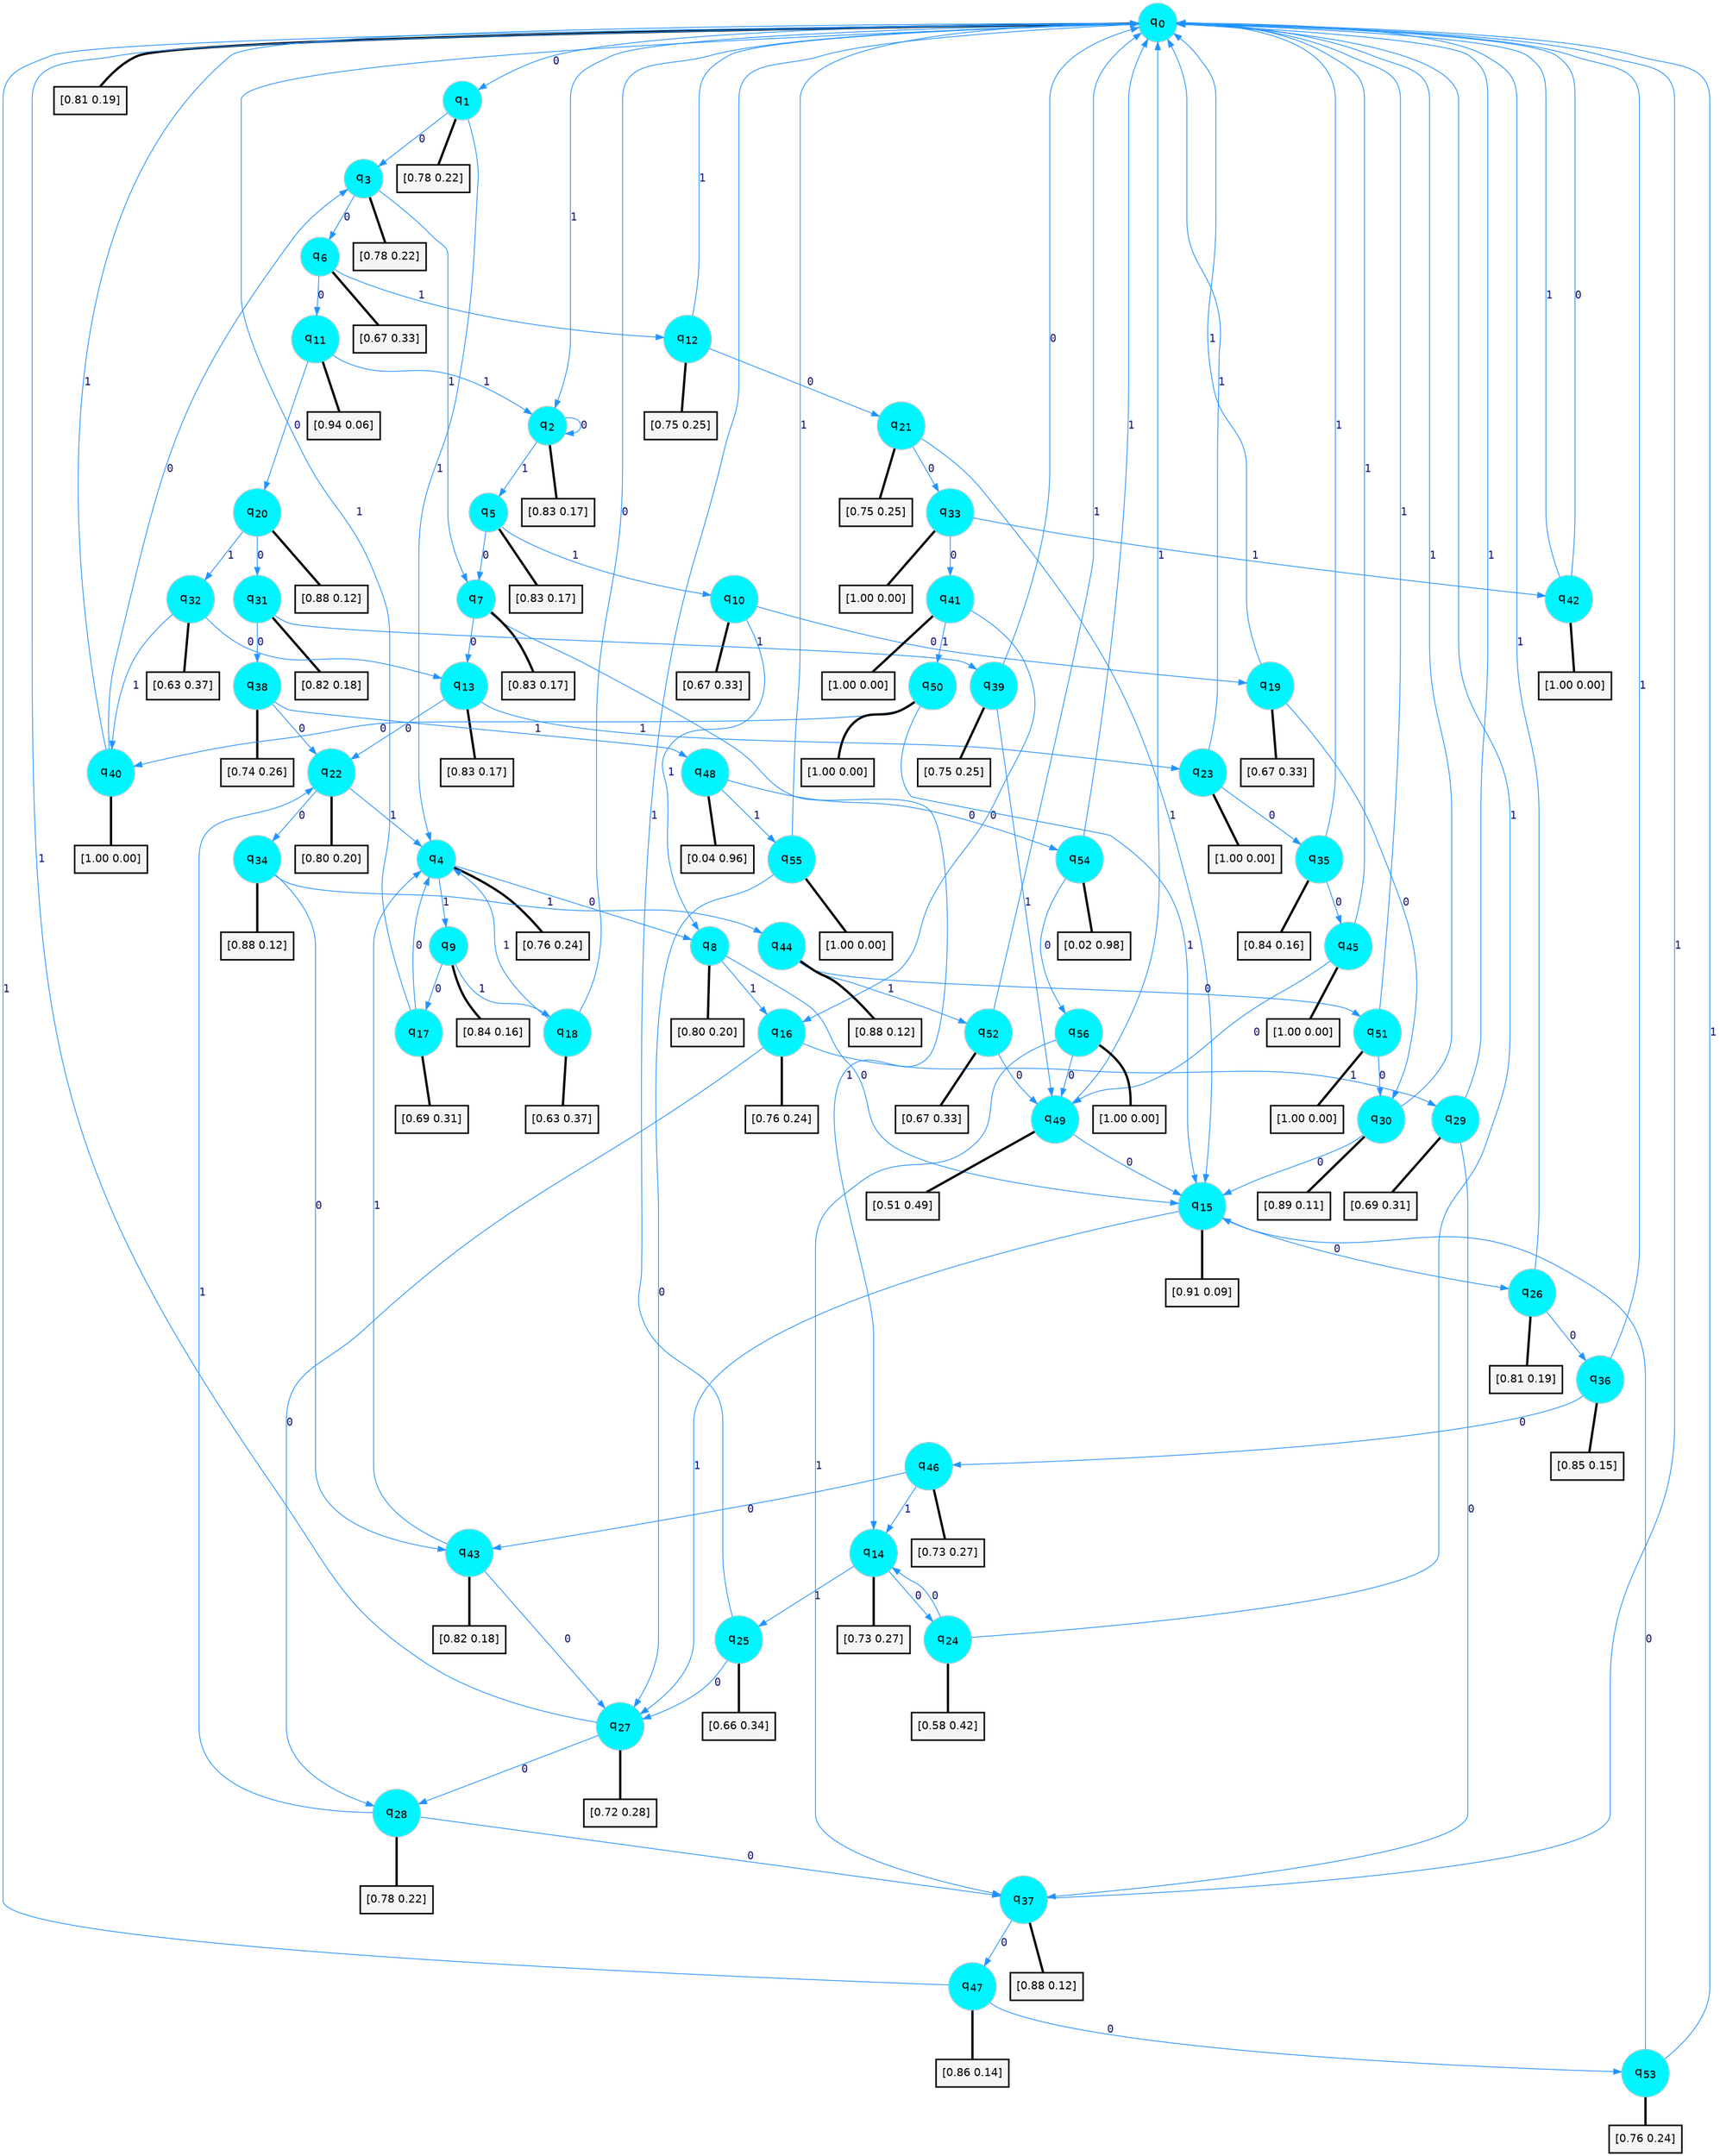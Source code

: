 digraph G {
graph [
bgcolor=transparent, dpi=300, rankdir=TD, size="40,25"];
node [
color=gray, fillcolor=turquoise1, fontcolor=black, fontname=Helvetica, fontsize=16, fontweight=bold, shape=circle, style=filled];
edge [
arrowsize=1, color=dodgerblue1, fontcolor=midnightblue, fontname=courier, fontweight=bold, penwidth=1, style=solid, weight=20];
0[label=<q<SUB>0</SUB>>];
1[label=<q<SUB>1</SUB>>];
2[label=<q<SUB>2</SUB>>];
3[label=<q<SUB>3</SUB>>];
4[label=<q<SUB>4</SUB>>];
5[label=<q<SUB>5</SUB>>];
6[label=<q<SUB>6</SUB>>];
7[label=<q<SUB>7</SUB>>];
8[label=<q<SUB>8</SUB>>];
9[label=<q<SUB>9</SUB>>];
10[label=<q<SUB>10</SUB>>];
11[label=<q<SUB>11</SUB>>];
12[label=<q<SUB>12</SUB>>];
13[label=<q<SUB>13</SUB>>];
14[label=<q<SUB>14</SUB>>];
15[label=<q<SUB>15</SUB>>];
16[label=<q<SUB>16</SUB>>];
17[label=<q<SUB>17</SUB>>];
18[label=<q<SUB>18</SUB>>];
19[label=<q<SUB>19</SUB>>];
20[label=<q<SUB>20</SUB>>];
21[label=<q<SUB>21</SUB>>];
22[label=<q<SUB>22</SUB>>];
23[label=<q<SUB>23</SUB>>];
24[label=<q<SUB>24</SUB>>];
25[label=<q<SUB>25</SUB>>];
26[label=<q<SUB>26</SUB>>];
27[label=<q<SUB>27</SUB>>];
28[label=<q<SUB>28</SUB>>];
29[label=<q<SUB>29</SUB>>];
30[label=<q<SUB>30</SUB>>];
31[label=<q<SUB>31</SUB>>];
32[label=<q<SUB>32</SUB>>];
33[label=<q<SUB>33</SUB>>];
34[label=<q<SUB>34</SUB>>];
35[label=<q<SUB>35</SUB>>];
36[label=<q<SUB>36</SUB>>];
37[label=<q<SUB>37</SUB>>];
38[label=<q<SUB>38</SUB>>];
39[label=<q<SUB>39</SUB>>];
40[label=<q<SUB>40</SUB>>];
41[label=<q<SUB>41</SUB>>];
42[label=<q<SUB>42</SUB>>];
43[label=<q<SUB>43</SUB>>];
44[label=<q<SUB>44</SUB>>];
45[label=<q<SUB>45</SUB>>];
46[label=<q<SUB>46</SUB>>];
47[label=<q<SUB>47</SUB>>];
48[label=<q<SUB>48</SUB>>];
49[label=<q<SUB>49</SUB>>];
50[label=<q<SUB>50</SUB>>];
51[label=<q<SUB>51</SUB>>];
52[label=<q<SUB>52</SUB>>];
53[label=<q<SUB>53</SUB>>];
54[label=<q<SUB>54</SUB>>];
55[label=<q<SUB>55</SUB>>];
56[label=<q<SUB>56</SUB>>];
57[label="[0.81 0.19]", shape=box,fontcolor=black, fontname=Helvetica, fontsize=14, penwidth=2, fillcolor=whitesmoke,color=black];
58[label="[0.78 0.22]", shape=box,fontcolor=black, fontname=Helvetica, fontsize=14, penwidth=2, fillcolor=whitesmoke,color=black];
59[label="[0.83 0.17]", shape=box,fontcolor=black, fontname=Helvetica, fontsize=14, penwidth=2, fillcolor=whitesmoke,color=black];
60[label="[0.78 0.22]", shape=box,fontcolor=black, fontname=Helvetica, fontsize=14, penwidth=2, fillcolor=whitesmoke,color=black];
61[label="[0.76 0.24]", shape=box,fontcolor=black, fontname=Helvetica, fontsize=14, penwidth=2, fillcolor=whitesmoke,color=black];
62[label="[0.83 0.17]", shape=box,fontcolor=black, fontname=Helvetica, fontsize=14, penwidth=2, fillcolor=whitesmoke,color=black];
63[label="[0.67 0.33]", shape=box,fontcolor=black, fontname=Helvetica, fontsize=14, penwidth=2, fillcolor=whitesmoke,color=black];
64[label="[0.83 0.17]", shape=box,fontcolor=black, fontname=Helvetica, fontsize=14, penwidth=2, fillcolor=whitesmoke,color=black];
65[label="[0.80 0.20]", shape=box,fontcolor=black, fontname=Helvetica, fontsize=14, penwidth=2, fillcolor=whitesmoke,color=black];
66[label="[0.84 0.16]", shape=box,fontcolor=black, fontname=Helvetica, fontsize=14, penwidth=2, fillcolor=whitesmoke,color=black];
67[label="[0.67 0.33]", shape=box,fontcolor=black, fontname=Helvetica, fontsize=14, penwidth=2, fillcolor=whitesmoke,color=black];
68[label="[0.94 0.06]", shape=box,fontcolor=black, fontname=Helvetica, fontsize=14, penwidth=2, fillcolor=whitesmoke,color=black];
69[label="[0.75 0.25]", shape=box,fontcolor=black, fontname=Helvetica, fontsize=14, penwidth=2, fillcolor=whitesmoke,color=black];
70[label="[0.83 0.17]", shape=box,fontcolor=black, fontname=Helvetica, fontsize=14, penwidth=2, fillcolor=whitesmoke,color=black];
71[label="[0.73 0.27]", shape=box,fontcolor=black, fontname=Helvetica, fontsize=14, penwidth=2, fillcolor=whitesmoke,color=black];
72[label="[0.91 0.09]", shape=box,fontcolor=black, fontname=Helvetica, fontsize=14, penwidth=2, fillcolor=whitesmoke,color=black];
73[label="[0.76 0.24]", shape=box,fontcolor=black, fontname=Helvetica, fontsize=14, penwidth=2, fillcolor=whitesmoke,color=black];
74[label="[0.69 0.31]", shape=box,fontcolor=black, fontname=Helvetica, fontsize=14, penwidth=2, fillcolor=whitesmoke,color=black];
75[label="[0.63 0.37]", shape=box,fontcolor=black, fontname=Helvetica, fontsize=14, penwidth=2, fillcolor=whitesmoke,color=black];
76[label="[0.67 0.33]", shape=box,fontcolor=black, fontname=Helvetica, fontsize=14, penwidth=2, fillcolor=whitesmoke,color=black];
77[label="[0.88 0.12]", shape=box,fontcolor=black, fontname=Helvetica, fontsize=14, penwidth=2, fillcolor=whitesmoke,color=black];
78[label="[0.75 0.25]", shape=box,fontcolor=black, fontname=Helvetica, fontsize=14, penwidth=2, fillcolor=whitesmoke,color=black];
79[label="[0.80 0.20]", shape=box,fontcolor=black, fontname=Helvetica, fontsize=14, penwidth=2, fillcolor=whitesmoke,color=black];
80[label="[1.00 0.00]", shape=box,fontcolor=black, fontname=Helvetica, fontsize=14, penwidth=2, fillcolor=whitesmoke,color=black];
81[label="[0.58 0.42]", shape=box,fontcolor=black, fontname=Helvetica, fontsize=14, penwidth=2, fillcolor=whitesmoke,color=black];
82[label="[0.66 0.34]", shape=box,fontcolor=black, fontname=Helvetica, fontsize=14, penwidth=2, fillcolor=whitesmoke,color=black];
83[label="[0.81 0.19]", shape=box,fontcolor=black, fontname=Helvetica, fontsize=14, penwidth=2, fillcolor=whitesmoke,color=black];
84[label="[0.72 0.28]", shape=box,fontcolor=black, fontname=Helvetica, fontsize=14, penwidth=2, fillcolor=whitesmoke,color=black];
85[label="[0.78 0.22]", shape=box,fontcolor=black, fontname=Helvetica, fontsize=14, penwidth=2, fillcolor=whitesmoke,color=black];
86[label="[0.69 0.31]", shape=box,fontcolor=black, fontname=Helvetica, fontsize=14, penwidth=2, fillcolor=whitesmoke,color=black];
87[label="[0.89 0.11]", shape=box,fontcolor=black, fontname=Helvetica, fontsize=14, penwidth=2, fillcolor=whitesmoke,color=black];
88[label="[0.82 0.18]", shape=box,fontcolor=black, fontname=Helvetica, fontsize=14, penwidth=2, fillcolor=whitesmoke,color=black];
89[label="[0.63 0.37]", shape=box,fontcolor=black, fontname=Helvetica, fontsize=14, penwidth=2, fillcolor=whitesmoke,color=black];
90[label="[1.00 0.00]", shape=box,fontcolor=black, fontname=Helvetica, fontsize=14, penwidth=2, fillcolor=whitesmoke,color=black];
91[label="[0.88 0.12]", shape=box,fontcolor=black, fontname=Helvetica, fontsize=14, penwidth=2, fillcolor=whitesmoke,color=black];
92[label="[0.84 0.16]", shape=box,fontcolor=black, fontname=Helvetica, fontsize=14, penwidth=2, fillcolor=whitesmoke,color=black];
93[label="[0.85 0.15]", shape=box,fontcolor=black, fontname=Helvetica, fontsize=14, penwidth=2, fillcolor=whitesmoke,color=black];
94[label="[0.88 0.12]", shape=box,fontcolor=black, fontname=Helvetica, fontsize=14, penwidth=2, fillcolor=whitesmoke,color=black];
95[label="[0.74 0.26]", shape=box,fontcolor=black, fontname=Helvetica, fontsize=14, penwidth=2, fillcolor=whitesmoke,color=black];
96[label="[0.75 0.25]", shape=box,fontcolor=black, fontname=Helvetica, fontsize=14, penwidth=2, fillcolor=whitesmoke,color=black];
97[label="[1.00 0.00]", shape=box,fontcolor=black, fontname=Helvetica, fontsize=14, penwidth=2, fillcolor=whitesmoke,color=black];
98[label="[1.00 0.00]", shape=box,fontcolor=black, fontname=Helvetica, fontsize=14, penwidth=2, fillcolor=whitesmoke,color=black];
99[label="[1.00 0.00]", shape=box,fontcolor=black, fontname=Helvetica, fontsize=14, penwidth=2, fillcolor=whitesmoke,color=black];
100[label="[0.82 0.18]", shape=box,fontcolor=black, fontname=Helvetica, fontsize=14, penwidth=2, fillcolor=whitesmoke,color=black];
101[label="[0.88 0.12]", shape=box,fontcolor=black, fontname=Helvetica, fontsize=14, penwidth=2, fillcolor=whitesmoke,color=black];
102[label="[1.00 0.00]", shape=box,fontcolor=black, fontname=Helvetica, fontsize=14, penwidth=2, fillcolor=whitesmoke,color=black];
103[label="[0.73 0.27]", shape=box,fontcolor=black, fontname=Helvetica, fontsize=14, penwidth=2, fillcolor=whitesmoke,color=black];
104[label="[0.86 0.14]", shape=box,fontcolor=black, fontname=Helvetica, fontsize=14, penwidth=2, fillcolor=whitesmoke,color=black];
105[label="[0.04 0.96]", shape=box,fontcolor=black, fontname=Helvetica, fontsize=14, penwidth=2, fillcolor=whitesmoke,color=black];
106[label="[0.51 0.49]", shape=box,fontcolor=black, fontname=Helvetica, fontsize=14, penwidth=2, fillcolor=whitesmoke,color=black];
107[label="[1.00 0.00]", shape=box,fontcolor=black, fontname=Helvetica, fontsize=14, penwidth=2, fillcolor=whitesmoke,color=black];
108[label="[1.00 0.00]", shape=box,fontcolor=black, fontname=Helvetica, fontsize=14, penwidth=2, fillcolor=whitesmoke,color=black];
109[label="[0.67 0.33]", shape=box,fontcolor=black, fontname=Helvetica, fontsize=14, penwidth=2, fillcolor=whitesmoke,color=black];
110[label="[0.76 0.24]", shape=box,fontcolor=black, fontname=Helvetica, fontsize=14, penwidth=2, fillcolor=whitesmoke,color=black];
111[label="[0.02 0.98]", shape=box,fontcolor=black, fontname=Helvetica, fontsize=14, penwidth=2, fillcolor=whitesmoke,color=black];
112[label="[1.00 0.00]", shape=box,fontcolor=black, fontname=Helvetica, fontsize=14, penwidth=2, fillcolor=whitesmoke,color=black];
113[label="[1.00 0.00]", shape=box,fontcolor=black, fontname=Helvetica, fontsize=14, penwidth=2, fillcolor=whitesmoke,color=black];
0->1 [label=0];
0->2 [label=1];
0->57 [arrowhead=none, penwidth=3,color=black];
1->3 [label=0];
1->4 [label=1];
1->58 [arrowhead=none, penwidth=3,color=black];
2->2 [label=0];
2->5 [label=1];
2->59 [arrowhead=none, penwidth=3,color=black];
3->6 [label=0];
3->7 [label=1];
3->60 [arrowhead=none, penwidth=3,color=black];
4->8 [label=0];
4->9 [label=1];
4->61 [arrowhead=none, penwidth=3,color=black];
5->7 [label=0];
5->10 [label=1];
5->62 [arrowhead=none, penwidth=3,color=black];
6->11 [label=0];
6->12 [label=1];
6->63 [arrowhead=none, penwidth=3,color=black];
7->13 [label=0];
7->14 [label=1];
7->64 [arrowhead=none, penwidth=3,color=black];
8->15 [label=0];
8->16 [label=1];
8->65 [arrowhead=none, penwidth=3,color=black];
9->17 [label=0];
9->18 [label=1];
9->66 [arrowhead=none, penwidth=3,color=black];
10->19 [label=0];
10->8 [label=1];
10->67 [arrowhead=none, penwidth=3,color=black];
11->20 [label=0];
11->2 [label=1];
11->68 [arrowhead=none, penwidth=3,color=black];
12->21 [label=0];
12->0 [label=1];
12->69 [arrowhead=none, penwidth=3,color=black];
13->22 [label=0];
13->23 [label=1];
13->70 [arrowhead=none, penwidth=3,color=black];
14->24 [label=0];
14->25 [label=1];
14->71 [arrowhead=none, penwidth=3,color=black];
15->26 [label=0];
15->27 [label=1];
15->72 [arrowhead=none, penwidth=3,color=black];
16->28 [label=0];
16->29 [label=1];
16->73 [arrowhead=none, penwidth=3,color=black];
17->4 [label=0];
17->0 [label=1];
17->74 [arrowhead=none, penwidth=3,color=black];
18->0 [label=0];
18->4 [label=1];
18->75 [arrowhead=none, penwidth=3,color=black];
19->30 [label=0];
19->0 [label=1];
19->76 [arrowhead=none, penwidth=3,color=black];
20->31 [label=0];
20->32 [label=1];
20->77 [arrowhead=none, penwidth=3,color=black];
21->33 [label=0];
21->15 [label=1];
21->78 [arrowhead=none, penwidth=3,color=black];
22->34 [label=0];
22->4 [label=1];
22->79 [arrowhead=none, penwidth=3,color=black];
23->35 [label=0];
23->0 [label=1];
23->80 [arrowhead=none, penwidth=3,color=black];
24->14 [label=0];
24->0 [label=1];
24->81 [arrowhead=none, penwidth=3,color=black];
25->27 [label=0];
25->0 [label=1];
25->82 [arrowhead=none, penwidth=3,color=black];
26->36 [label=0];
26->0 [label=1];
26->83 [arrowhead=none, penwidth=3,color=black];
27->28 [label=0];
27->0 [label=1];
27->84 [arrowhead=none, penwidth=3,color=black];
28->37 [label=0];
28->22 [label=1];
28->85 [arrowhead=none, penwidth=3,color=black];
29->37 [label=0];
29->0 [label=1];
29->86 [arrowhead=none, penwidth=3,color=black];
30->15 [label=0];
30->0 [label=1];
30->87 [arrowhead=none, penwidth=3,color=black];
31->38 [label=0];
31->39 [label=1];
31->88 [arrowhead=none, penwidth=3,color=black];
32->13 [label=0];
32->40 [label=1];
32->89 [arrowhead=none, penwidth=3,color=black];
33->41 [label=0];
33->42 [label=1];
33->90 [arrowhead=none, penwidth=3,color=black];
34->43 [label=0];
34->44 [label=1];
34->91 [arrowhead=none, penwidth=3,color=black];
35->45 [label=0];
35->0 [label=1];
35->92 [arrowhead=none, penwidth=3,color=black];
36->46 [label=0];
36->0 [label=1];
36->93 [arrowhead=none, penwidth=3,color=black];
37->47 [label=0];
37->0 [label=1];
37->94 [arrowhead=none, penwidth=3,color=black];
38->22 [label=0];
38->48 [label=1];
38->95 [arrowhead=none, penwidth=3,color=black];
39->0 [label=0];
39->49 [label=1];
39->96 [arrowhead=none, penwidth=3,color=black];
40->3 [label=0];
40->0 [label=1];
40->97 [arrowhead=none, penwidth=3,color=black];
41->16 [label=0];
41->50 [label=1];
41->98 [arrowhead=none, penwidth=3,color=black];
42->0 [label=0];
42->0 [label=1];
42->99 [arrowhead=none, penwidth=3,color=black];
43->27 [label=0];
43->4 [label=1];
43->100 [arrowhead=none, penwidth=3,color=black];
44->51 [label=0];
44->52 [label=1];
44->101 [arrowhead=none, penwidth=3,color=black];
45->49 [label=0];
45->0 [label=1];
45->102 [arrowhead=none, penwidth=3,color=black];
46->43 [label=0];
46->14 [label=1];
46->103 [arrowhead=none, penwidth=3,color=black];
47->53 [label=0];
47->0 [label=1];
47->104 [arrowhead=none, penwidth=3,color=black];
48->54 [label=0];
48->55 [label=1];
48->105 [arrowhead=none, penwidth=3,color=black];
49->15 [label=0];
49->0 [label=1];
49->106 [arrowhead=none, penwidth=3,color=black];
50->40 [label=0];
50->15 [label=1];
50->107 [arrowhead=none, penwidth=3,color=black];
51->30 [label=0];
51->0 [label=1];
51->108 [arrowhead=none, penwidth=3,color=black];
52->49 [label=0];
52->0 [label=1];
52->109 [arrowhead=none, penwidth=3,color=black];
53->15 [label=0];
53->0 [label=1];
53->110 [arrowhead=none, penwidth=3,color=black];
54->56 [label=0];
54->0 [label=1];
54->111 [arrowhead=none, penwidth=3,color=black];
55->27 [label=0];
55->0 [label=1];
55->112 [arrowhead=none, penwidth=3,color=black];
56->49 [label=0];
56->37 [label=1];
56->113 [arrowhead=none, penwidth=3,color=black];
}
